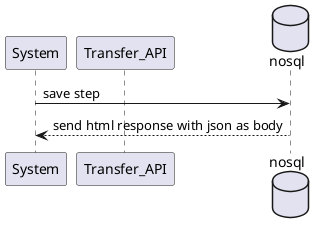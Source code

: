 @startuml
!startsub DB
participant System
participant Transfer_API
database nosql
System -> nosql : save step
nosql --> System : send html response with json as body
!endsub
@enduml